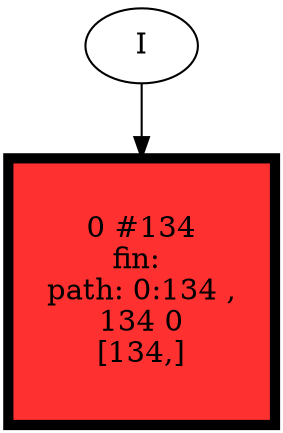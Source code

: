 // produced with flexfringe // 
digraph DFA {
	0 [label="root" shape=box];
		I -> 0;
	0 [ label="0 #134
fin: 
 path: 0:134 , 
134 0
[134,]" , style=filled, fillcolor="firebrick1", width=1.77585, height=1.77585, penwidth=4.90527];
}
